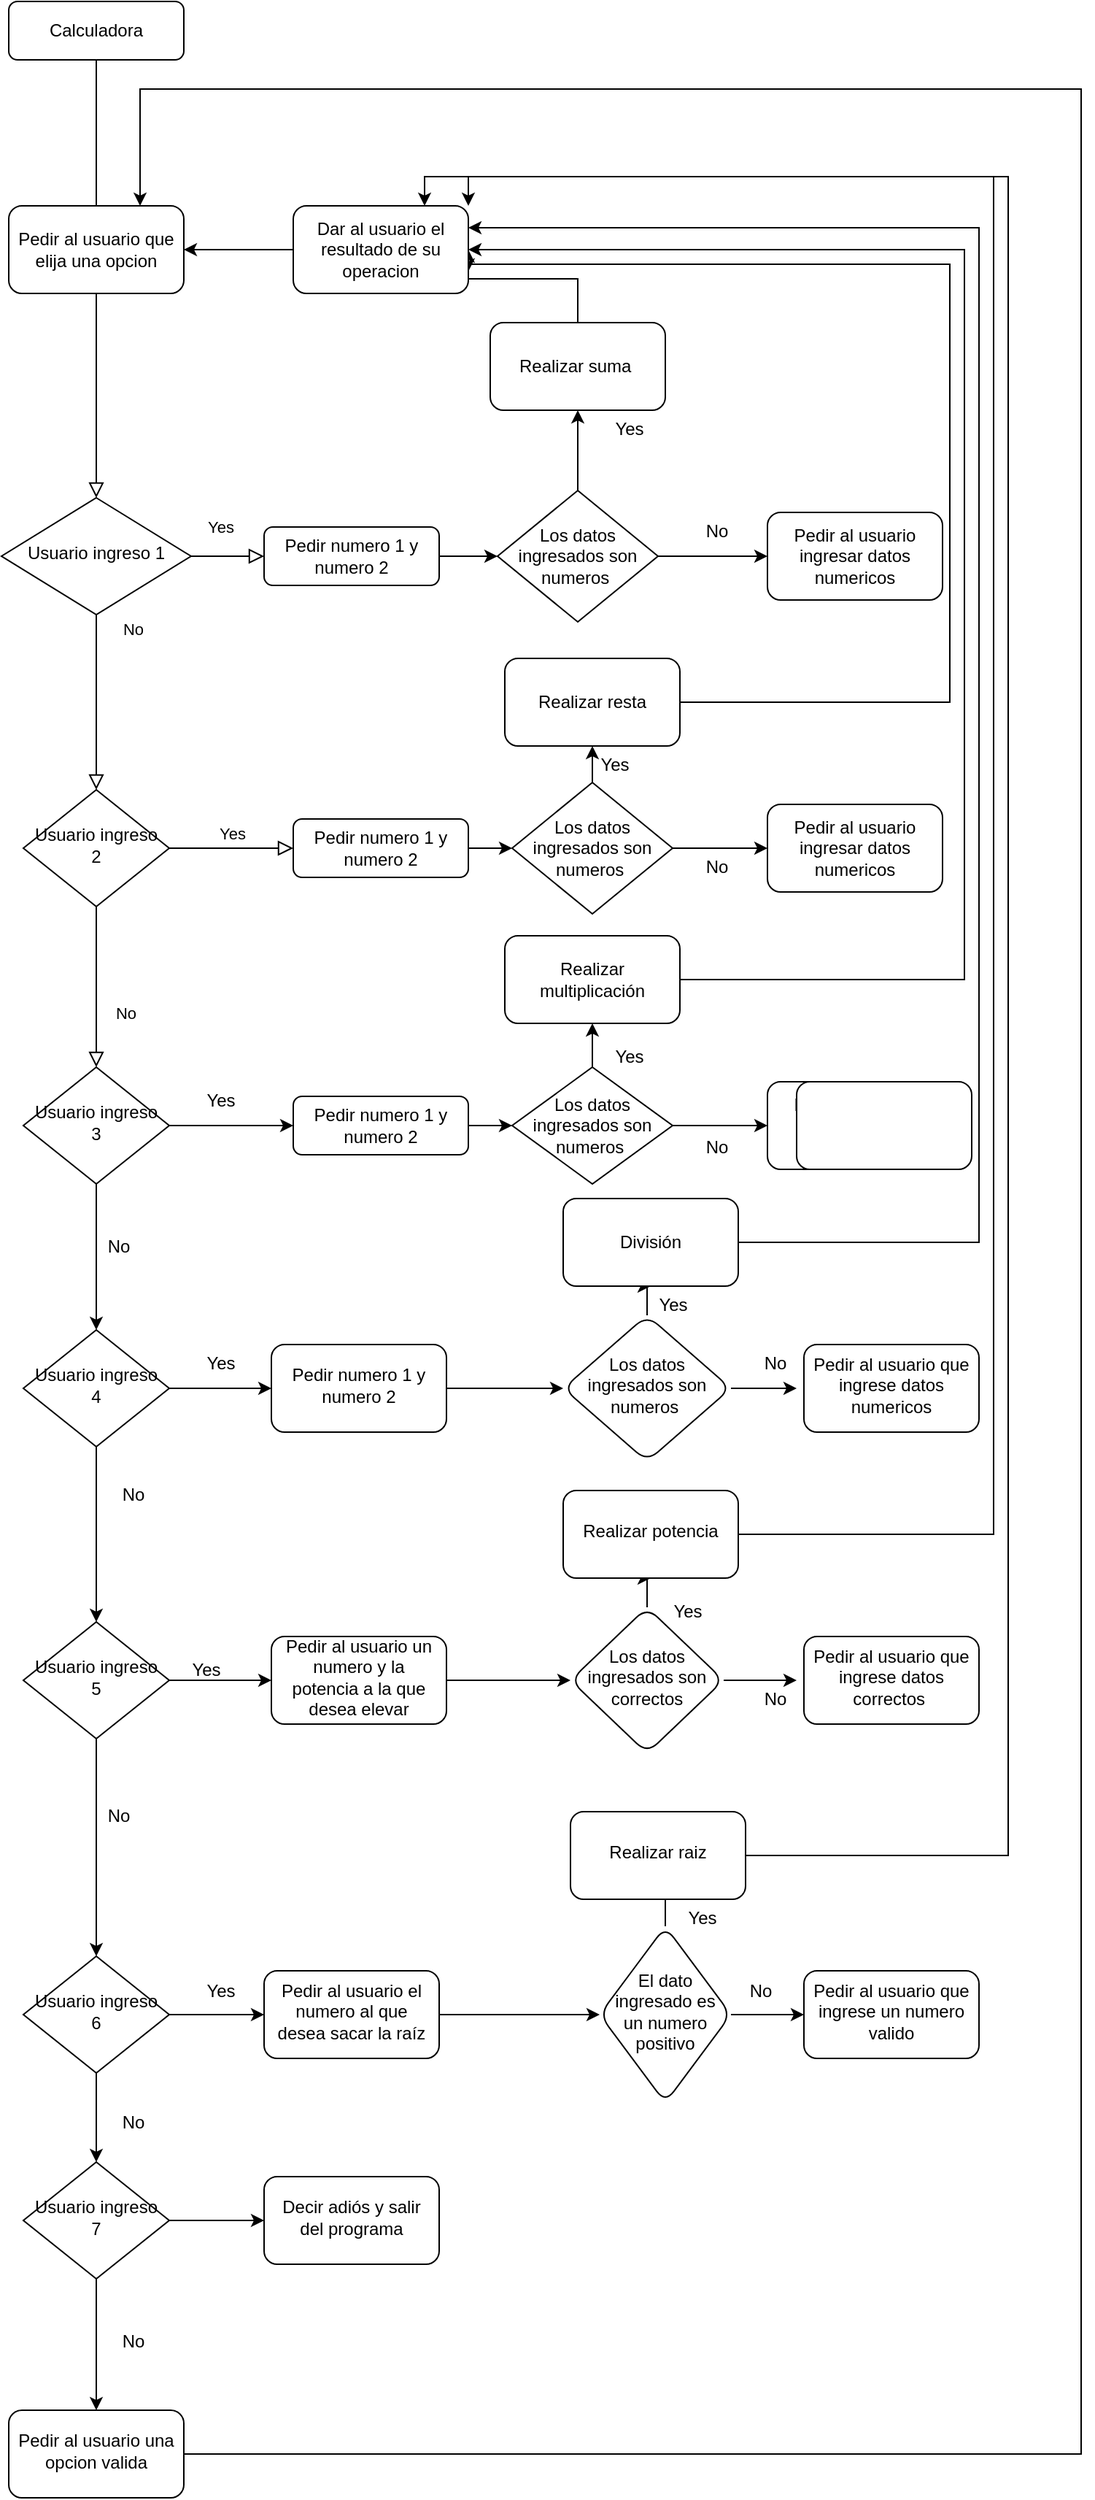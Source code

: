 <mxfile version="22.1.4" type="github">
  <diagram id="C5RBs43oDa-KdzZeNtuy" name="Page-1">
    <mxGraphModel dx="986" dy="676" grid="1" gridSize="10" guides="1" tooltips="1" connect="1" arrows="1" fold="1" page="1" pageScale="1" pageWidth="827" pageHeight="1169" math="0" shadow="0">
      <root>
        <mxCell id="WIyWlLk6GJQsqaUBKTNV-0" />
        <mxCell id="WIyWlLk6GJQsqaUBKTNV-1" parent="WIyWlLk6GJQsqaUBKTNV-0" />
        <mxCell id="WIyWlLk6GJQsqaUBKTNV-2" value="" style="rounded=0;html=1;jettySize=auto;orthogonalLoop=1;fontSize=11;endArrow=block;endFill=0;endSize=8;strokeWidth=1;shadow=0;labelBackgroundColor=none;edgeStyle=orthogonalEdgeStyle;" parent="WIyWlLk6GJQsqaUBKTNV-1" source="WIyWlLk6GJQsqaUBKTNV-3" target="WIyWlLk6GJQsqaUBKTNV-6" edge="1">
          <mxGeometry relative="1" as="geometry" />
        </mxCell>
        <mxCell id="WIyWlLk6GJQsqaUBKTNV-3" value="Calculadora" style="rounded=1;whiteSpace=wrap;html=1;fontSize=12;glass=0;strokeWidth=1;shadow=0;" parent="WIyWlLk6GJQsqaUBKTNV-1" vertex="1">
          <mxGeometry x="45" y="10" width="120" height="40" as="geometry" />
        </mxCell>
        <mxCell id="WIyWlLk6GJQsqaUBKTNV-4" value="Yes" style="rounded=0;html=1;jettySize=auto;orthogonalLoop=1;fontSize=11;endArrow=block;endFill=0;endSize=8;strokeWidth=1;shadow=0;labelBackgroundColor=none;edgeStyle=orthogonalEdgeStyle;" parent="WIyWlLk6GJQsqaUBKTNV-1" source="WIyWlLk6GJQsqaUBKTNV-6" target="WIyWlLk6GJQsqaUBKTNV-10" edge="1">
          <mxGeometry x="-1" y="104" relative="1" as="geometry">
            <mxPoint x="-19" y="-60" as="offset" />
          </mxGeometry>
        </mxCell>
        <mxCell id="WIyWlLk6GJQsqaUBKTNV-5" value="No" style="edgeStyle=orthogonalEdgeStyle;rounded=0;html=1;jettySize=auto;orthogonalLoop=1;fontSize=11;endArrow=block;endFill=0;endSize=8;strokeWidth=1;shadow=0;labelBackgroundColor=none;" parent="WIyWlLk6GJQsqaUBKTNV-1" source="WIyWlLk6GJQsqaUBKTNV-6" target="WIyWlLk6GJQsqaUBKTNV-7" edge="1">
          <mxGeometry x="-1" y="-64" relative="1" as="geometry">
            <mxPoint x="-40" y="-14" as="offset" />
          </mxGeometry>
        </mxCell>
        <mxCell id="WIyWlLk6GJQsqaUBKTNV-6" value="Usuario ingreso 1" style="rhombus;whiteSpace=wrap;html=1;shadow=0;fontFamily=Helvetica;fontSize=12;align=center;strokeWidth=1;spacing=6;spacingTop=-4;" parent="WIyWlLk6GJQsqaUBKTNV-1" vertex="1">
          <mxGeometry x="40" y="350" width="130" height="80" as="geometry" />
        </mxCell>
        <mxCell id="WIyWlLk6GJQsqaUBKTNV-7" value="Pedir numero 1 y numero 2" style="rounded=1;whiteSpace=wrap;html=1;fontSize=12;glass=0;strokeWidth=1;shadow=0;" parent="WIyWlLk6GJQsqaUBKTNV-1" vertex="1">
          <mxGeometry x="220" y="370" width="120" height="40" as="geometry" />
        </mxCell>
        <mxCell id="WIyWlLk6GJQsqaUBKTNV-8" value="No" style="rounded=0;html=1;jettySize=auto;orthogonalLoop=1;fontSize=11;endArrow=block;endFill=0;endSize=8;strokeWidth=1;shadow=0;labelBackgroundColor=none;edgeStyle=orthogonalEdgeStyle;" parent="WIyWlLk6GJQsqaUBKTNV-1" source="WIyWlLk6GJQsqaUBKTNV-10" edge="1">
          <mxGeometry x="0.333" y="20" relative="1" as="geometry">
            <mxPoint as="offset" />
            <mxPoint x="105" y="740" as="targetPoint" />
          </mxGeometry>
        </mxCell>
        <mxCell id="WIyWlLk6GJQsqaUBKTNV-9" value="Yes" style="edgeStyle=orthogonalEdgeStyle;rounded=0;html=1;jettySize=auto;orthogonalLoop=1;fontSize=11;endArrow=block;endFill=0;endSize=8;strokeWidth=1;shadow=0;labelBackgroundColor=none;" parent="WIyWlLk6GJQsqaUBKTNV-1" source="WIyWlLk6GJQsqaUBKTNV-10" target="WIyWlLk6GJQsqaUBKTNV-12" edge="1">
          <mxGeometry y="10" relative="1" as="geometry">
            <mxPoint as="offset" />
          </mxGeometry>
        </mxCell>
        <mxCell id="WIyWlLk6GJQsqaUBKTNV-10" value="Usuario ingreso 2" style="rhombus;whiteSpace=wrap;html=1;shadow=0;fontFamily=Helvetica;fontSize=12;align=center;strokeWidth=1;spacing=6;spacingTop=-4;" parent="WIyWlLk6GJQsqaUBKTNV-1" vertex="1">
          <mxGeometry x="55" y="550" width="100" height="80" as="geometry" />
        </mxCell>
        <mxCell id="VbYfiZYeQkaGiVDRSeSV-19" value="" style="edgeStyle=orthogonalEdgeStyle;rounded=0;orthogonalLoop=1;jettySize=auto;html=1;" edge="1" parent="WIyWlLk6GJQsqaUBKTNV-1" source="WIyWlLk6GJQsqaUBKTNV-12" target="VbYfiZYeQkaGiVDRSeSV-14">
          <mxGeometry relative="1" as="geometry" />
        </mxCell>
        <mxCell id="WIyWlLk6GJQsqaUBKTNV-12" value="Pedir numero 1 y numero 2" style="rounded=1;whiteSpace=wrap;html=1;fontSize=12;glass=0;strokeWidth=1;shadow=0;" parent="WIyWlLk6GJQsqaUBKTNV-1" vertex="1">
          <mxGeometry x="240" y="570" width="120" height="40" as="geometry" />
        </mxCell>
        <mxCell id="VbYfiZYeQkaGiVDRSeSV-4" value="" style="edgeStyle=orthogonalEdgeStyle;rounded=0;orthogonalLoop=1;jettySize=auto;html=1;" edge="1" parent="WIyWlLk6GJQsqaUBKTNV-1" source="VbYfiZYeQkaGiVDRSeSV-0" target="VbYfiZYeQkaGiVDRSeSV-3">
          <mxGeometry relative="1" as="geometry" />
        </mxCell>
        <mxCell id="VbYfiZYeQkaGiVDRSeSV-6" value="" style="edgeStyle=orthogonalEdgeStyle;rounded=0;orthogonalLoop=1;jettySize=auto;html=1;" edge="1" parent="WIyWlLk6GJQsqaUBKTNV-1" source="VbYfiZYeQkaGiVDRSeSV-0" target="VbYfiZYeQkaGiVDRSeSV-5">
          <mxGeometry relative="1" as="geometry" />
        </mxCell>
        <mxCell id="VbYfiZYeQkaGiVDRSeSV-0" value="Los datos ingresados son numeros&amp;nbsp;" style="rhombus;whiteSpace=wrap;html=1;" vertex="1" parent="WIyWlLk6GJQsqaUBKTNV-1">
          <mxGeometry x="380" y="345" width="110" height="90" as="geometry" />
        </mxCell>
        <mxCell id="VbYfiZYeQkaGiVDRSeSV-2" value="" style="endArrow=classic;html=1;rounded=0;entryX=0;entryY=0.5;entryDx=0;entryDy=0;exitX=1;exitY=0.5;exitDx=0;exitDy=0;" edge="1" parent="WIyWlLk6GJQsqaUBKTNV-1" source="WIyWlLk6GJQsqaUBKTNV-7" target="VbYfiZYeQkaGiVDRSeSV-0">
          <mxGeometry width="50" height="50" relative="1" as="geometry">
            <mxPoint x="350" y="390" as="sourcePoint" />
            <mxPoint x="400" y="340" as="targetPoint" />
          </mxGeometry>
        </mxCell>
        <mxCell id="VbYfiZYeQkaGiVDRSeSV-73" style="edgeStyle=orthogonalEdgeStyle;rounded=0;orthogonalLoop=1;jettySize=auto;html=1;exitX=0.5;exitY=0;exitDx=0;exitDy=0;entryX=1;entryY=0.5;entryDx=0;entryDy=0;" edge="1" parent="WIyWlLk6GJQsqaUBKTNV-1" source="VbYfiZYeQkaGiVDRSeSV-3" target="VbYfiZYeQkaGiVDRSeSV-72">
          <mxGeometry relative="1" as="geometry">
            <Array as="points">
              <mxPoint x="435" y="200" />
              <mxPoint x="360" y="200" />
            </Array>
          </mxGeometry>
        </mxCell>
        <mxCell id="VbYfiZYeQkaGiVDRSeSV-3" value="Realizar suma&amp;nbsp;" style="rounded=1;whiteSpace=wrap;html=1;" vertex="1" parent="WIyWlLk6GJQsqaUBKTNV-1">
          <mxGeometry x="375" y="230" width="120" height="60" as="geometry" />
        </mxCell>
        <mxCell id="VbYfiZYeQkaGiVDRSeSV-5" value="Pedir al usuario ingresar datos numericos" style="rounded=1;whiteSpace=wrap;html=1;" vertex="1" parent="WIyWlLk6GJQsqaUBKTNV-1">
          <mxGeometry x="565" y="360" width="120" height="60" as="geometry" />
        </mxCell>
        <mxCell id="VbYfiZYeQkaGiVDRSeSV-8" value="Yes" style="text;html=1;align=center;verticalAlign=middle;resizable=0;points=[];autosize=1;strokeColor=none;fillColor=none;" vertex="1" parent="WIyWlLk6GJQsqaUBKTNV-1">
          <mxGeometry x="450" y="288" width="40" height="30" as="geometry" />
        </mxCell>
        <mxCell id="VbYfiZYeQkaGiVDRSeSV-9" value="No" style="text;html=1;align=center;verticalAlign=middle;resizable=0;points=[];autosize=1;strokeColor=none;fillColor=none;" vertex="1" parent="WIyWlLk6GJQsqaUBKTNV-1">
          <mxGeometry x="510" y="358" width="40" height="30" as="geometry" />
        </mxCell>
        <mxCell id="VbYfiZYeQkaGiVDRSeSV-17" value="" style="edgeStyle=orthogonalEdgeStyle;rounded=0;orthogonalLoop=1;jettySize=auto;html=1;" edge="1" parent="WIyWlLk6GJQsqaUBKTNV-1" source="VbYfiZYeQkaGiVDRSeSV-14" target="VbYfiZYeQkaGiVDRSeSV-16">
          <mxGeometry relative="1" as="geometry" />
        </mxCell>
        <mxCell id="VbYfiZYeQkaGiVDRSeSV-18" value="" style="edgeStyle=orthogonalEdgeStyle;rounded=0;orthogonalLoop=1;jettySize=auto;html=1;" edge="1" parent="WIyWlLk6GJQsqaUBKTNV-1" source="VbYfiZYeQkaGiVDRSeSV-14" target="VbYfiZYeQkaGiVDRSeSV-15">
          <mxGeometry relative="1" as="geometry" />
        </mxCell>
        <mxCell id="VbYfiZYeQkaGiVDRSeSV-14" value="Los datos ingresados son numeros&amp;nbsp;" style="rhombus;whiteSpace=wrap;html=1;" vertex="1" parent="WIyWlLk6GJQsqaUBKTNV-1">
          <mxGeometry x="390" y="545" width="110" height="90" as="geometry" />
        </mxCell>
        <mxCell id="VbYfiZYeQkaGiVDRSeSV-15" value="Pedir al usuario ingresar datos numericos" style="rounded=1;whiteSpace=wrap;html=1;" vertex="1" parent="WIyWlLk6GJQsqaUBKTNV-1">
          <mxGeometry x="565" y="560" width="120" height="60" as="geometry" />
        </mxCell>
        <mxCell id="VbYfiZYeQkaGiVDRSeSV-74" style="edgeStyle=orthogonalEdgeStyle;rounded=0;orthogonalLoop=1;jettySize=auto;html=1;exitX=1;exitY=0.5;exitDx=0;exitDy=0;entryX=1;entryY=0.75;entryDx=0;entryDy=0;" edge="1" parent="WIyWlLk6GJQsqaUBKTNV-1" source="VbYfiZYeQkaGiVDRSeSV-16" target="VbYfiZYeQkaGiVDRSeSV-72">
          <mxGeometry relative="1" as="geometry">
            <Array as="points">
              <mxPoint x="690" y="490" />
              <mxPoint x="690" y="190" />
              <mxPoint x="360" y="190" />
            </Array>
          </mxGeometry>
        </mxCell>
        <mxCell id="VbYfiZYeQkaGiVDRSeSV-16" value="Realizar resta" style="rounded=1;whiteSpace=wrap;html=1;" vertex="1" parent="WIyWlLk6GJQsqaUBKTNV-1">
          <mxGeometry x="385" y="460" width="120" height="60" as="geometry" />
        </mxCell>
        <mxCell id="VbYfiZYeQkaGiVDRSeSV-20" value="Yes" style="text;html=1;align=center;verticalAlign=middle;resizable=0;points=[];autosize=1;strokeColor=none;fillColor=none;" vertex="1" parent="WIyWlLk6GJQsqaUBKTNV-1">
          <mxGeometry x="440" y="518" width="40" height="30" as="geometry" />
        </mxCell>
        <mxCell id="VbYfiZYeQkaGiVDRSeSV-21" value="No" style="text;html=1;align=center;verticalAlign=middle;resizable=0;points=[];autosize=1;strokeColor=none;fillColor=none;" vertex="1" parent="WIyWlLk6GJQsqaUBKTNV-1">
          <mxGeometry x="510" y="588" width="40" height="30" as="geometry" />
        </mxCell>
        <mxCell id="VbYfiZYeQkaGiVDRSeSV-30" value="" style="edgeStyle=orthogonalEdgeStyle;rounded=0;orthogonalLoop=1;jettySize=auto;html=1;" edge="1" parent="WIyWlLk6GJQsqaUBKTNV-1" source="VbYfiZYeQkaGiVDRSeSV-22" target="VbYfiZYeQkaGiVDRSeSV-26">
          <mxGeometry relative="1" as="geometry" />
        </mxCell>
        <mxCell id="VbYfiZYeQkaGiVDRSeSV-38" value="" style="edgeStyle=orthogonalEdgeStyle;rounded=0;orthogonalLoop=1;jettySize=auto;html=1;" edge="1" parent="WIyWlLk6GJQsqaUBKTNV-1" source="VbYfiZYeQkaGiVDRSeSV-22" target="VbYfiZYeQkaGiVDRSeSV-25">
          <mxGeometry relative="1" as="geometry" />
        </mxCell>
        <mxCell id="VbYfiZYeQkaGiVDRSeSV-22" value="Usuario ingreso 3" style="rhombus;whiteSpace=wrap;html=1;shadow=0;fontFamily=Helvetica;fontSize=12;align=center;strokeWidth=1;spacing=6;spacingTop=-4;" vertex="1" parent="WIyWlLk6GJQsqaUBKTNV-1">
          <mxGeometry x="55" y="740" width="100" height="80" as="geometry" />
        </mxCell>
        <mxCell id="VbYfiZYeQkaGiVDRSeSV-83" value="" style="edgeStyle=orthogonalEdgeStyle;rounded=0;orthogonalLoop=1;jettySize=auto;html=1;" edge="1" parent="WIyWlLk6GJQsqaUBKTNV-1" source="VbYfiZYeQkaGiVDRSeSV-23" target="VbYfiZYeQkaGiVDRSeSV-52">
          <mxGeometry relative="1" as="geometry" />
        </mxCell>
        <mxCell id="VbYfiZYeQkaGiVDRSeSV-91" value="" style="edgeStyle=orthogonalEdgeStyle;rounded=0;orthogonalLoop=1;jettySize=auto;html=1;" edge="1" parent="WIyWlLk6GJQsqaUBKTNV-1" source="VbYfiZYeQkaGiVDRSeSV-23" target="VbYfiZYeQkaGiVDRSeSV-37">
          <mxGeometry relative="1" as="geometry" />
        </mxCell>
        <mxCell id="VbYfiZYeQkaGiVDRSeSV-23" value="Usuario ingreso 6" style="rhombus;whiteSpace=wrap;html=1;shadow=0;fontFamily=Helvetica;fontSize=12;align=center;strokeWidth=1;spacing=6;spacingTop=-4;" vertex="1" parent="WIyWlLk6GJQsqaUBKTNV-1">
          <mxGeometry x="55" y="1349" width="100" height="80" as="geometry" />
        </mxCell>
        <mxCell id="VbYfiZYeQkaGiVDRSeSV-62" style="edgeStyle=orthogonalEdgeStyle;rounded=0;orthogonalLoop=1;jettySize=auto;html=1;" edge="1" parent="WIyWlLk6GJQsqaUBKTNV-1" source="VbYfiZYeQkaGiVDRSeSV-24" target="VbYfiZYeQkaGiVDRSeSV-23">
          <mxGeometry relative="1" as="geometry" />
        </mxCell>
        <mxCell id="VbYfiZYeQkaGiVDRSeSV-63" style="edgeStyle=orthogonalEdgeStyle;rounded=0;orthogonalLoop=1;jettySize=auto;html=1;entryX=0;entryY=0.5;entryDx=0;entryDy=0;" edge="1" parent="WIyWlLk6GJQsqaUBKTNV-1" source="VbYfiZYeQkaGiVDRSeSV-24" target="VbYfiZYeQkaGiVDRSeSV-51">
          <mxGeometry relative="1" as="geometry" />
        </mxCell>
        <mxCell id="VbYfiZYeQkaGiVDRSeSV-24" value="Usuario ingreso 5" style="rhombus;whiteSpace=wrap;html=1;shadow=0;fontFamily=Helvetica;fontSize=12;align=center;strokeWidth=1;spacing=6;spacingTop=-4;" vertex="1" parent="WIyWlLk6GJQsqaUBKTNV-1">
          <mxGeometry x="55" y="1120" width="100" height="80" as="geometry" />
        </mxCell>
        <mxCell id="VbYfiZYeQkaGiVDRSeSV-40" value="" style="edgeStyle=orthogonalEdgeStyle;rounded=0;orthogonalLoop=1;jettySize=auto;html=1;" edge="1" parent="WIyWlLk6GJQsqaUBKTNV-1" source="VbYfiZYeQkaGiVDRSeSV-25" target="VbYfiZYeQkaGiVDRSeSV-39">
          <mxGeometry relative="1" as="geometry" />
        </mxCell>
        <mxCell id="VbYfiZYeQkaGiVDRSeSV-50" value="" style="edgeStyle=orthogonalEdgeStyle;rounded=0;orthogonalLoop=1;jettySize=auto;html=1;" edge="1" parent="WIyWlLk6GJQsqaUBKTNV-1" source="VbYfiZYeQkaGiVDRSeSV-25" target="VbYfiZYeQkaGiVDRSeSV-24">
          <mxGeometry relative="1" as="geometry" />
        </mxCell>
        <mxCell id="VbYfiZYeQkaGiVDRSeSV-25" value="Usuario ingreso 4" style="rhombus;whiteSpace=wrap;html=1;shadow=0;fontFamily=Helvetica;fontSize=12;align=center;strokeWidth=1;spacing=6;spacingTop=-4;" vertex="1" parent="WIyWlLk6GJQsqaUBKTNV-1">
          <mxGeometry x="55" y="920" width="100" height="80" as="geometry" />
        </mxCell>
        <mxCell id="VbYfiZYeQkaGiVDRSeSV-31" value="" style="edgeStyle=orthogonalEdgeStyle;rounded=0;orthogonalLoop=1;jettySize=auto;html=1;" edge="1" parent="WIyWlLk6GJQsqaUBKTNV-1" source="VbYfiZYeQkaGiVDRSeSV-26" target="VbYfiZYeQkaGiVDRSeSV-27">
          <mxGeometry relative="1" as="geometry" />
        </mxCell>
        <mxCell id="VbYfiZYeQkaGiVDRSeSV-26" value="Pedir numero 1 y numero 2" style="rounded=1;whiteSpace=wrap;html=1;fontSize=12;glass=0;strokeWidth=1;shadow=0;" vertex="1" parent="WIyWlLk6GJQsqaUBKTNV-1">
          <mxGeometry x="240" y="760" width="120" height="40" as="geometry" />
        </mxCell>
        <mxCell id="VbYfiZYeQkaGiVDRSeSV-32" value="" style="edgeStyle=orthogonalEdgeStyle;rounded=0;orthogonalLoop=1;jettySize=auto;html=1;" edge="1" parent="WIyWlLk6GJQsqaUBKTNV-1" source="VbYfiZYeQkaGiVDRSeSV-27" target="VbYfiZYeQkaGiVDRSeSV-28">
          <mxGeometry relative="1" as="geometry" />
        </mxCell>
        <mxCell id="VbYfiZYeQkaGiVDRSeSV-33" value="" style="edgeStyle=orthogonalEdgeStyle;rounded=0;orthogonalLoop=1;jettySize=auto;html=1;" edge="1" parent="WIyWlLk6GJQsqaUBKTNV-1" source="VbYfiZYeQkaGiVDRSeSV-27" target="VbYfiZYeQkaGiVDRSeSV-29">
          <mxGeometry relative="1" as="geometry" />
        </mxCell>
        <mxCell id="VbYfiZYeQkaGiVDRSeSV-27" value="Los datos ingresados son numeros&amp;nbsp;" style="rhombus;whiteSpace=wrap;html=1;" vertex="1" parent="WIyWlLk6GJQsqaUBKTNV-1">
          <mxGeometry x="390" y="740" width="110" height="80" as="geometry" />
        </mxCell>
        <mxCell id="VbYfiZYeQkaGiVDRSeSV-75" style="edgeStyle=orthogonalEdgeStyle;rounded=0;orthogonalLoop=1;jettySize=auto;html=1;exitX=1;exitY=0.5;exitDx=0;exitDy=0;entryX=1;entryY=0.5;entryDx=0;entryDy=0;" edge="1" parent="WIyWlLk6GJQsqaUBKTNV-1" source="VbYfiZYeQkaGiVDRSeSV-28" target="VbYfiZYeQkaGiVDRSeSV-72">
          <mxGeometry relative="1" as="geometry">
            <Array as="points">
              <mxPoint x="700" y="680" />
              <mxPoint x="700" y="180" />
            </Array>
          </mxGeometry>
        </mxCell>
        <mxCell id="VbYfiZYeQkaGiVDRSeSV-28" value="Realizar multiplicación" style="rounded=1;whiteSpace=wrap;html=1;" vertex="1" parent="WIyWlLk6GJQsqaUBKTNV-1">
          <mxGeometry x="385" y="650" width="120" height="60" as="geometry" />
        </mxCell>
        <mxCell id="VbYfiZYeQkaGiVDRSeSV-29" value="Pedir al usuario ingresar datos numericos" style="rounded=1;whiteSpace=wrap;html=1;" vertex="1" parent="WIyWlLk6GJQsqaUBKTNV-1">
          <mxGeometry x="565" y="750" width="120" height="60" as="geometry" />
        </mxCell>
        <mxCell id="VbYfiZYeQkaGiVDRSeSV-34" value="Yes" style="text;html=1;align=center;verticalAlign=middle;resizable=0;points=[];autosize=1;strokeColor=none;fillColor=none;" vertex="1" parent="WIyWlLk6GJQsqaUBKTNV-1">
          <mxGeometry x="450" y="718" width="40" height="30" as="geometry" />
        </mxCell>
        <mxCell id="VbYfiZYeQkaGiVDRSeSV-35" value="No" style="text;html=1;align=center;verticalAlign=middle;resizable=0;points=[];autosize=1;strokeColor=none;fillColor=none;" vertex="1" parent="WIyWlLk6GJQsqaUBKTNV-1">
          <mxGeometry x="510" y="780" width="40" height="30" as="geometry" />
        </mxCell>
        <mxCell id="VbYfiZYeQkaGiVDRSeSV-36" value="Yes" style="text;html=1;align=center;verticalAlign=middle;resizable=0;points=[];autosize=1;strokeColor=none;fillColor=none;" vertex="1" parent="WIyWlLk6GJQsqaUBKTNV-1">
          <mxGeometry x="170" y="748" width="40" height="30" as="geometry" />
        </mxCell>
        <mxCell id="VbYfiZYeQkaGiVDRSeSV-99" value="" style="edgeStyle=orthogonalEdgeStyle;rounded=0;orthogonalLoop=1;jettySize=auto;html=1;" edge="1" parent="WIyWlLk6GJQsqaUBKTNV-1" source="VbYfiZYeQkaGiVDRSeSV-37" target="VbYfiZYeQkaGiVDRSeSV-53">
          <mxGeometry relative="1" as="geometry" />
        </mxCell>
        <mxCell id="VbYfiZYeQkaGiVDRSeSV-101" value="" style="edgeStyle=orthogonalEdgeStyle;rounded=0;orthogonalLoop=1;jettySize=auto;html=1;" edge="1" parent="WIyWlLk6GJQsqaUBKTNV-1" source="VbYfiZYeQkaGiVDRSeSV-37" target="VbYfiZYeQkaGiVDRSeSV-100">
          <mxGeometry relative="1" as="geometry" />
        </mxCell>
        <mxCell id="VbYfiZYeQkaGiVDRSeSV-37" value="Usuario ingreso 7" style="rhombus;whiteSpace=wrap;html=1;shadow=0;fontFamily=Helvetica;fontSize=12;align=center;strokeWidth=1;spacing=6;spacingTop=-4;" vertex="1" parent="WIyWlLk6GJQsqaUBKTNV-1">
          <mxGeometry x="55" y="1490" width="100" height="80" as="geometry" />
        </mxCell>
        <mxCell id="VbYfiZYeQkaGiVDRSeSV-42" value="" style="edgeStyle=orthogonalEdgeStyle;rounded=0;orthogonalLoop=1;jettySize=auto;html=1;" edge="1" parent="WIyWlLk6GJQsqaUBKTNV-1" source="VbYfiZYeQkaGiVDRSeSV-39" target="VbYfiZYeQkaGiVDRSeSV-41">
          <mxGeometry relative="1" as="geometry" />
        </mxCell>
        <mxCell id="VbYfiZYeQkaGiVDRSeSV-39" value="Pedir numero 1 y numero 2" style="rounded=1;whiteSpace=wrap;html=1;shadow=0;strokeWidth=1;spacing=6;spacingTop=-4;" vertex="1" parent="WIyWlLk6GJQsqaUBKTNV-1">
          <mxGeometry x="225" y="930" width="120" height="60" as="geometry" />
        </mxCell>
        <mxCell id="VbYfiZYeQkaGiVDRSeSV-47" value="" style="edgeStyle=orthogonalEdgeStyle;rounded=0;orthogonalLoop=1;jettySize=auto;html=1;" edge="1" parent="WIyWlLk6GJQsqaUBKTNV-1" source="VbYfiZYeQkaGiVDRSeSV-41" target="VbYfiZYeQkaGiVDRSeSV-46">
          <mxGeometry relative="1" as="geometry" />
        </mxCell>
        <mxCell id="VbYfiZYeQkaGiVDRSeSV-49" value="" style="edgeStyle=orthogonalEdgeStyle;rounded=0;orthogonalLoop=1;jettySize=auto;html=1;" edge="1" parent="WIyWlLk6GJQsqaUBKTNV-1" source="VbYfiZYeQkaGiVDRSeSV-41">
          <mxGeometry relative="1" as="geometry">
            <mxPoint x="585" y="960" as="targetPoint" />
          </mxGeometry>
        </mxCell>
        <mxCell id="VbYfiZYeQkaGiVDRSeSV-41" value="Los datos ingresados son numeros&amp;nbsp;" style="rhombus;whiteSpace=wrap;html=1;rounded=1;shadow=0;strokeWidth=1;spacing=6;spacingTop=-4;" vertex="1" parent="WIyWlLk6GJQsqaUBKTNV-1">
          <mxGeometry x="425" y="910" width="115" height="100" as="geometry" />
        </mxCell>
        <mxCell id="VbYfiZYeQkaGiVDRSeSV-76" style="edgeStyle=orthogonalEdgeStyle;rounded=0;orthogonalLoop=1;jettySize=auto;html=1;entryX=1;entryY=0.25;entryDx=0;entryDy=0;" edge="1" parent="WIyWlLk6GJQsqaUBKTNV-1" source="VbYfiZYeQkaGiVDRSeSV-46" target="VbYfiZYeQkaGiVDRSeSV-72">
          <mxGeometry relative="1" as="geometry">
            <Array as="points">
              <mxPoint x="710" y="860" />
              <mxPoint x="710" y="165" />
            </Array>
          </mxGeometry>
        </mxCell>
        <mxCell id="VbYfiZYeQkaGiVDRSeSV-46" value="División" style="rounded=1;whiteSpace=wrap;html=1;" vertex="1" parent="WIyWlLk6GJQsqaUBKTNV-1">
          <mxGeometry x="425" y="830" width="120" height="60" as="geometry" />
        </mxCell>
        <mxCell id="VbYfiZYeQkaGiVDRSeSV-48" value="" style="rounded=1;whiteSpace=wrap;html=1;shadow=0;strokeWidth=1;spacing=6;spacingTop=-4;" vertex="1" parent="WIyWlLk6GJQsqaUBKTNV-1">
          <mxGeometry x="585" y="750" width="120" height="60" as="geometry" />
        </mxCell>
        <mxCell id="VbYfiZYeQkaGiVDRSeSV-64" value="" style="edgeStyle=orthogonalEdgeStyle;rounded=0;orthogonalLoop=1;jettySize=auto;html=1;" edge="1" parent="WIyWlLk6GJQsqaUBKTNV-1" source="VbYfiZYeQkaGiVDRSeSV-51" target="VbYfiZYeQkaGiVDRSeSV-54">
          <mxGeometry relative="1" as="geometry" />
        </mxCell>
        <mxCell id="VbYfiZYeQkaGiVDRSeSV-51" value="Pedir al usuario un numero y la potencia a la que desea elevar" style="rounded=1;whiteSpace=wrap;html=1;shadow=0;strokeWidth=1;spacing=6;spacingTop=-4;" vertex="1" parent="WIyWlLk6GJQsqaUBKTNV-1">
          <mxGeometry x="225" y="1130" width="120" height="60" as="geometry" />
        </mxCell>
        <mxCell id="VbYfiZYeQkaGiVDRSeSV-84" value="" style="edgeStyle=orthogonalEdgeStyle;rounded=0;orthogonalLoop=1;jettySize=auto;html=1;" edge="1" parent="WIyWlLk6GJQsqaUBKTNV-1" source="VbYfiZYeQkaGiVDRSeSV-52" target="VbYfiZYeQkaGiVDRSeSV-55">
          <mxGeometry relative="1" as="geometry" />
        </mxCell>
        <mxCell id="VbYfiZYeQkaGiVDRSeSV-52" value="Pedir al usuario el numero al que desea sacar la raíz" style="rounded=1;whiteSpace=wrap;html=1;shadow=0;strokeWidth=1;spacing=6;spacingTop=-4;" vertex="1" parent="WIyWlLk6GJQsqaUBKTNV-1">
          <mxGeometry x="220" y="1359" width="120" height="60" as="geometry" />
        </mxCell>
        <mxCell id="VbYfiZYeQkaGiVDRSeSV-53" value="Decir adiós y salir del programa" style="rounded=1;whiteSpace=wrap;html=1;shadow=0;strokeWidth=1;spacing=6;spacingTop=-4;" vertex="1" parent="WIyWlLk6GJQsqaUBKTNV-1">
          <mxGeometry x="220" y="1500" width="120" height="60" as="geometry" />
        </mxCell>
        <mxCell id="VbYfiZYeQkaGiVDRSeSV-65" value="" style="edgeStyle=orthogonalEdgeStyle;rounded=0;orthogonalLoop=1;jettySize=auto;html=1;" edge="1" parent="WIyWlLk6GJQsqaUBKTNV-1" source="VbYfiZYeQkaGiVDRSeSV-54" target="VbYfiZYeQkaGiVDRSeSV-59">
          <mxGeometry relative="1" as="geometry" />
        </mxCell>
        <mxCell id="VbYfiZYeQkaGiVDRSeSV-66" value="" style="edgeStyle=orthogonalEdgeStyle;rounded=0;orthogonalLoop=1;jettySize=auto;html=1;" edge="1" parent="WIyWlLk6GJQsqaUBKTNV-1" source="VbYfiZYeQkaGiVDRSeSV-54">
          <mxGeometry relative="1" as="geometry">
            <mxPoint x="585" y="1160" as="targetPoint" />
          </mxGeometry>
        </mxCell>
        <mxCell id="VbYfiZYeQkaGiVDRSeSV-54" value="Los datos ingresados son correctos" style="rhombus;whiteSpace=wrap;html=1;rounded=1;shadow=0;strokeWidth=1;spacing=6;spacingTop=-4;" vertex="1" parent="WIyWlLk6GJQsqaUBKTNV-1">
          <mxGeometry x="430" y="1110" width="105" height="100" as="geometry" />
        </mxCell>
        <mxCell id="VbYfiZYeQkaGiVDRSeSV-85" value="" style="edgeStyle=orthogonalEdgeStyle;rounded=0;orthogonalLoop=1;jettySize=auto;html=1;" edge="1" parent="WIyWlLk6GJQsqaUBKTNV-1" source="VbYfiZYeQkaGiVDRSeSV-55" target="VbYfiZYeQkaGiVDRSeSV-57">
          <mxGeometry relative="1" as="geometry" />
        </mxCell>
        <mxCell id="VbYfiZYeQkaGiVDRSeSV-87" value="" style="edgeStyle=orthogonalEdgeStyle;rounded=0;orthogonalLoop=1;jettySize=auto;html=1;" edge="1" parent="WIyWlLk6GJQsqaUBKTNV-1" source="VbYfiZYeQkaGiVDRSeSV-55" target="VbYfiZYeQkaGiVDRSeSV-86">
          <mxGeometry relative="1" as="geometry" />
        </mxCell>
        <mxCell id="VbYfiZYeQkaGiVDRSeSV-55" value="El dato ingresado es un numero positivo" style="rhombus;whiteSpace=wrap;html=1;rounded=1;shadow=0;strokeWidth=1;spacing=6;spacingTop=-4;" vertex="1" parent="WIyWlLk6GJQsqaUBKTNV-1">
          <mxGeometry x="450" y="1328.5" width="90" height="121" as="geometry" />
        </mxCell>
        <mxCell id="VbYfiZYeQkaGiVDRSeSV-56" value="Pedir al usuario que ingrese datos numericos" style="rounded=1;whiteSpace=wrap;html=1;shadow=0;strokeWidth=1;spacing=6;spacingTop=-4;" vertex="1" parent="WIyWlLk6GJQsqaUBKTNV-1">
          <mxGeometry x="590" y="930" width="120" height="60" as="geometry" />
        </mxCell>
        <mxCell id="VbYfiZYeQkaGiVDRSeSV-90" style="edgeStyle=orthogonalEdgeStyle;rounded=0;orthogonalLoop=1;jettySize=auto;html=1;entryX=0.75;entryY=0;entryDx=0;entryDy=0;" edge="1" parent="WIyWlLk6GJQsqaUBKTNV-1" source="VbYfiZYeQkaGiVDRSeSV-57" target="VbYfiZYeQkaGiVDRSeSV-72">
          <mxGeometry relative="1" as="geometry">
            <Array as="points">
              <mxPoint x="730" y="1280" />
              <mxPoint x="730" y="130" />
              <mxPoint x="330" y="130" />
            </Array>
          </mxGeometry>
        </mxCell>
        <mxCell id="VbYfiZYeQkaGiVDRSeSV-57" value="Realizar raiz" style="rounded=1;whiteSpace=wrap;html=1;shadow=0;strokeWidth=1;spacing=6;spacingTop=-4;" vertex="1" parent="WIyWlLk6GJQsqaUBKTNV-1">
          <mxGeometry x="430" y="1250" width="120" height="60" as="geometry" />
        </mxCell>
        <mxCell id="VbYfiZYeQkaGiVDRSeSV-58" value="Pedir al usuario que ingrese datos correctos&amp;nbsp;" style="rounded=1;whiteSpace=wrap;html=1;shadow=0;strokeWidth=1;spacing=6;spacingTop=-4;" vertex="1" parent="WIyWlLk6GJQsqaUBKTNV-1">
          <mxGeometry x="590" y="1130" width="120" height="60" as="geometry" />
        </mxCell>
        <mxCell id="VbYfiZYeQkaGiVDRSeSV-82" style="edgeStyle=orthogonalEdgeStyle;rounded=0;orthogonalLoop=1;jettySize=auto;html=1;entryX=1;entryY=0;entryDx=0;entryDy=0;" edge="1" parent="WIyWlLk6GJQsqaUBKTNV-1" source="VbYfiZYeQkaGiVDRSeSV-59" target="VbYfiZYeQkaGiVDRSeSV-72">
          <mxGeometry relative="1" as="geometry">
            <Array as="points">
              <mxPoint x="720" y="1060" />
              <mxPoint x="720" y="130" />
              <mxPoint x="360" y="130" />
            </Array>
          </mxGeometry>
        </mxCell>
        <mxCell id="VbYfiZYeQkaGiVDRSeSV-59" value="Realizar potencia" style="rounded=1;whiteSpace=wrap;html=1;shadow=0;strokeWidth=1;spacing=6;spacingTop=-4;" vertex="1" parent="WIyWlLk6GJQsqaUBKTNV-1">
          <mxGeometry x="425" y="1030" width="120" height="60" as="geometry" />
        </mxCell>
        <mxCell id="VbYfiZYeQkaGiVDRSeSV-68" value="Pedir al usuario que elija una opcion" style="rounded=1;whiteSpace=wrap;html=1;" vertex="1" parent="WIyWlLk6GJQsqaUBKTNV-1">
          <mxGeometry x="45" y="150" width="120" height="60" as="geometry" />
        </mxCell>
        <mxCell id="VbYfiZYeQkaGiVDRSeSV-104" value="" style="edgeStyle=orthogonalEdgeStyle;rounded=0;orthogonalLoop=1;jettySize=auto;html=1;" edge="1" parent="WIyWlLk6GJQsqaUBKTNV-1" source="VbYfiZYeQkaGiVDRSeSV-72" target="VbYfiZYeQkaGiVDRSeSV-68">
          <mxGeometry relative="1" as="geometry" />
        </mxCell>
        <mxCell id="VbYfiZYeQkaGiVDRSeSV-72" value="Dar al usuario el resultado de su operacion" style="rounded=1;whiteSpace=wrap;html=1;" vertex="1" parent="WIyWlLk6GJQsqaUBKTNV-1">
          <mxGeometry x="240" y="150" width="120" height="60" as="geometry" />
        </mxCell>
        <mxCell id="VbYfiZYeQkaGiVDRSeSV-77" value="Yes" style="text;html=1;align=center;verticalAlign=middle;resizable=0;points=[];autosize=1;strokeColor=none;fillColor=none;" vertex="1" parent="WIyWlLk6GJQsqaUBKTNV-1">
          <mxGeometry x="480" y="888" width="40" height="30" as="geometry" />
        </mxCell>
        <mxCell id="VbYfiZYeQkaGiVDRSeSV-78" value="No" style="text;html=1;align=center;verticalAlign=middle;resizable=0;points=[];autosize=1;strokeColor=none;fillColor=none;" vertex="1" parent="WIyWlLk6GJQsqaUBKTNV-1">
          <mxGeometry x="550" y="928" width="40" height="30" as="geometry" />
        </mxCell>
        <mxCell id="VbYfiZYeQkaGiVDRSeSV-80" value="Yes" style="text;html=1;align=center;verticalAlign=middle;resizable=0;points=[];autosize=1;strokeColor=none;fillColor=none;" vertex="1" parent="WIyWlLk6GJQsqaUBKTNV-1">
          <mxGeometry x="490" y="1098" width="40" height="30" as="geometry" />
        </mxCell>
        <mxCell id="VbYfiZYeQkaGiVDRSeSV-81" value="No" style="text;html=1;align=center;verticalAlign=middle;resizable=0;points=[];autosize=1;strokeColor=none;fillColor=none;" vertex="1" parent="WIyWlLk6GJQsqaUBKTNV-1">
          <mxGeometry x="550" y="1158" width="40" height="30" as="geometry" />
        </mxCell>
        <mxCell id="VbYfiZYeQkaGiVDRSeSV-86" value="Pedir al usuario que ingrese un numero valido" style="rounded=1;whiteSpace=wrap;html=1;shadow=0;strokeWidth=1;spacing=6;spacingTop=-4;" vertex="1" parent="WIyWlLk6GJQsqaUBKTNV-1">
          <mxGeometry x="590" y="1359" width="120" height="60" as="geometry" />
        </mxCell>
        <mxCell id="VbYfiZYeQkaGiVDRSeSV-88" value="Yes" style="text;html=1;align=center;verticalAlign=middle;resizable=0;points=[];autosize=1;strokeColor=none;fillColor=none;" vertex="1" parent="WIyWlLk6GJQsqaUBKTNV-1">
          <mxGeometry x="500" y="1308" width="40" height="30" as="geometry" />
        </mxCell>
        <mxCell id="VbYfiZYeQkaGiVDRSeSV-89" value="No" style="text;html=1;align=center;verticalAlign=middle;resizable=0;points=[];autosize=1;strokeColor=none;fillColor=none;" vertex="1" parent="WIyWlLk6GJQsqaUBKTNV-1">
          <mxGeometry x="540" y="1358" width="40" height="30" as="geometry" />
        </mxCell>
        <mxCell id="VbYfiZYeQkaGiVDRSeSV-92" value="No" style="text;html=1;align=center;verticalAlign=middle;resizable=0;points=[];autosize=1;strokeColor=none;fillColor=none;" vertex="1" parent="WIyWlLk6GJQsqaUBKTNV-1">
          <mxGeometry x="100" y="848" width="40" height="30" as="geometry" />
        </mxCell>
        <mxCell id="VbYfiZYeQkaGiVDRSeSV-93" value="Yes" style="text;html=1;align=center;verticalAlign=middle;resizable=0;points=[];autosize=1;strokeColor=none;fillColor=none;" vertex="1" parent="WIyWlLk6GJQsqaUBKTNV-1">
          <mxGeometry x="170" y="928" width="40" height="30" as="geometry" />
        </mxCell>
        <mxCell id="VbYfiZYeQkaGiVDRSeSV-94" value="No" style="text;html=1;align=center;verticalAlign=middle;resizable=0;points=[];autosize=1;strokeColor=none;fillColor=none;" vertex="1" parent="WIyWlLk6GJQsqaUBKTNV-1">
          <mxGeometry x="110" y="1018" width="40" height="30" as="geometry" />
        </mxCell>
        <mxCell id="VbYfiZYeQkaGiVDRSeSV-95" value="Yes" style="text;html=1;align=center;verticalAlign=middle;resizable=0;points=[];autosize=1;strokeColor=none;fillColor=none;" vertex="1" parent="WIyWlLk6GJQsqaUBKTNV-1">
          <mxGeometry x="160" y="1138" width="40" height="30" as="geometry" />
        </mxCell>
        <mxCell id="VbYfiZYeQkaGiVDRSeSV-96" value="No" style="text;html=1;align=center;verticalAlign=middle;resizable=0;points=[];autosize=1;strokeColor=none;fillColor=none;" vertex="1" parent="WIyWlLk6GJQsqaUBKTNV-1">
          <mxGeometry x="100" y="1238" width="40" height="30" as="geometry" />
        </mxCell>
        <mxCell id="VbYfiZYeQkaGiVDRSeSV-97" value="Yes" style="text;html=1;align=center;verticalAlign=middle;resizable=0;points=[];autosize=1;strokeColor=none;fillColor=none;" vertex="1" parent="WIyWlLk6GJQsqaUBKTNV-1">
          <mxGeometry x="170" y="1358" width="40" height="30" as="geometry" />
        </mxCell>
        <mxCell id="VbYfiZYeQkaGiVDRSeSV-98" value="No" style="text;html=1;align=center;verticalAlign=middle;resizable=0;points=[];autosize=1;strokeColor=none;fillColor=none;" vertex="1" parent="WIyWlLk6GJQsqaUBKTNV-1">
          <mxGeometry x="110" y="1448" width="40" height="30" as="geometry" />
        </mxCell>
        <mxCell id="VbYfiZYeQkaGiVDRSeSV-103" style="edgeStyle=orthogonalEdgeStyle;rounded=0;orthogonalLoop=1;jettySize=auto;html=1;entryX=0.75;entryY=0;entryDx=0;entryDy=0;" edge="1" parent="WIyWlLk6GJQsqaUBKTNV-1" source="VbYfiZYeQkaGiVDRSeSV-100" target="VbYfiZYeQkaGiVDRSeSV-68">
          <mxGeometry relative="1" as="geometry">
            <Array as="points">
              <mxPoint x="780" y="1690" />
              <mxPoint x="780" y="70" />
              <mxPoint x="135" y="70" />
            </Array>
          </mxGeometry>
        </mxCell>
        <mxCell id="VbYfiZYeQkaGiVDRSeSV-100" value="Pedir al usuario una opcion valida" style="rounded=1;whiteSpace=wrap;html=1;shadow=0;strokeWidth=1;spacing=6;spacingTop=-4;" vertex="1" parent="WIyWlLk6GJQsqaUBKTNV-1">
          <mxGeometry x="45" y="1660" width="120" height="60" as="geometry" />
        </mxCell>
        <mxCell id="VbYfiZYeQkaGiVDRSeSV-102" value="No" style="text;html=1;align=center;verticalAlign=middle;resizable=0;points=[];autosize=1;strokeColor=none;fillColor=none;" vertex="1" parent="WIyWlLk6GJQsqaUBKTNV-1">
          <mxGeometry x="110" y="1598" width="40" height="30" as="geometry" />
        </mxCell>
      </root>
    </mxGraphModel>
  </diagram>
</mxfile>
